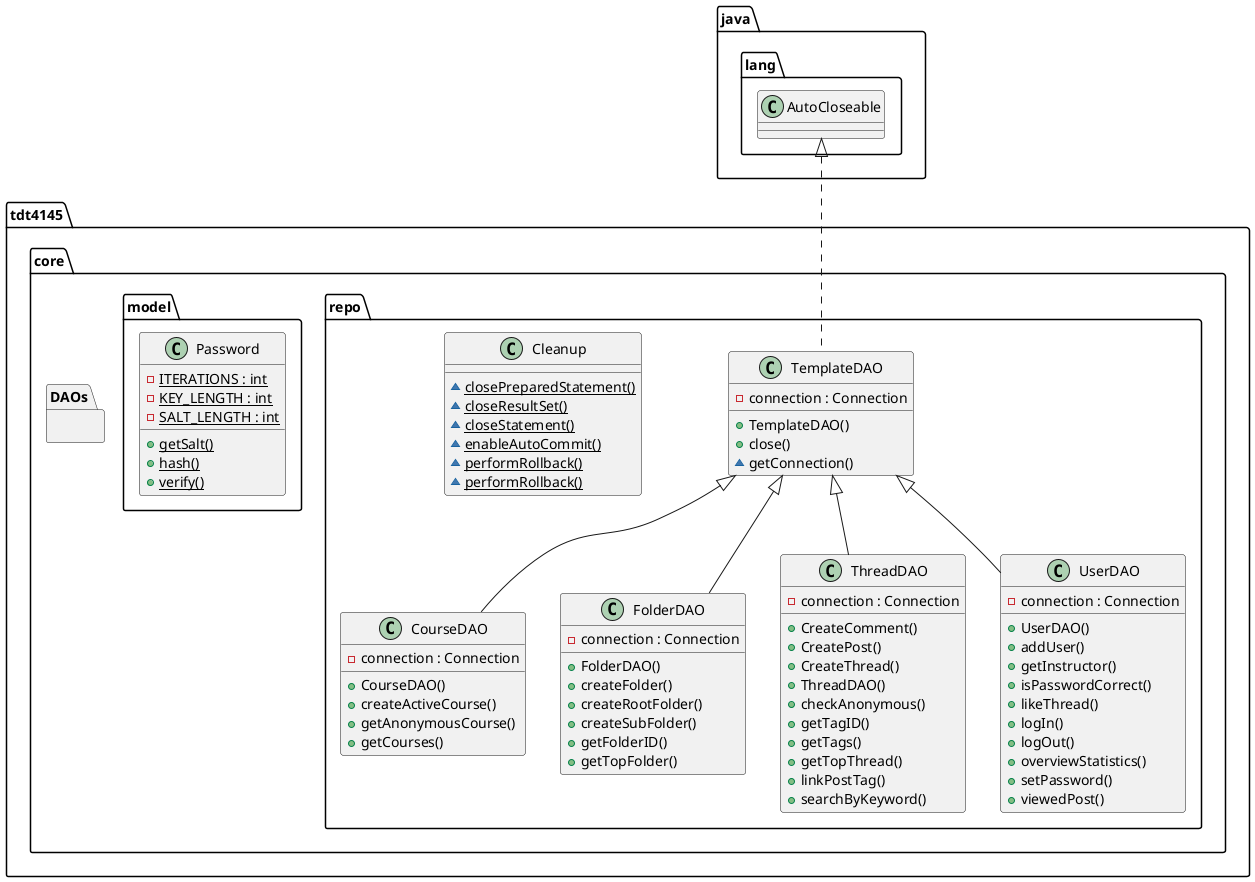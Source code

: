 @startuml
  namespace tdt4145.core {
      namespace DAOs {
        class tdt4145.core.repo.Cleanup {
            {static} ~ closePreparedStatement()
            {static} ~ closeResultSet()
            {static} ~ closeStatement()
            {static} ~ enableAutoCommit()
            {static} ~ performRollback()
            {static} ~ performRollback()
        }
      }
    }
    

    namespace tdt4145.core {
      namespace DAOs {
        class tdt4145.core.repo.CourseDAO {
            - connection : Connection
            + CourseDAO()
            + createActiveCourse()
            + getAnonymousCourse()
            + getCourses()
        }
      }
    }


    namespace tdt4145.core {
      namespace DAOs {
        class tdt4145.core.repo.FolderDAO {
            - connection : Connection
            + FolderDAO()
            + createFolder()
            + createRootFolder()
            + createSubFolder()
            + getFolderID()
            + getTopFolder()
        }
      }
    }


    namespace tdt4145.core {
      namespace DAOs {
        class tdt4145.core.model.Password {
            {static} - ITERATIONS : int
            {static} - KEY_LENGTH : int
            {static} - SALT_LENGTH : int
            {static} + getSalt()
            {static} + hash()
            {static} + verify()
        }
      }
    }


    namespace tdt4145.core {
      namespace DAOs {
        class tdt4145.core.repo.TemplateDAO {
            - connection : Connection
            + TemplateDAO()
            + close()
            ~ getConnection()
        }
      }
    }


    namespace tdt4145.core {
      namespace DAOs {
        class tdt4145.core.repo.ThreadDAO {
            - connection : Connection
            + CreateComment()
            + CreatePost()
            + CreateThread()
            + ThreadDAO()
            + checkAnonymous()
            + getTagID()
            + getTags()
            + getTopThread()
            + linkPostTag()
            + searchByKeyword()
        }
      }
    }


    namespace tdt4145.core {
      namespace DAOs {
        class tdt4145.core.repo.UserDAO {
            - connection : Connection
            + UserDAO()
            + addUser()
            + getInstructor()
            + isPasswordCorrect()
            + likeThread()
            + logIn()
            + logOut()
            + overviewStatistics()
            + setPassword()
            + viewedPost()
        }
      }
    }


    tdt4145.core.repo.CourseDAO -up-|> tdt4145.core.repo.TemplateDAO
    tdt4145.core.repo.FolderDAO -up-|> tdt4145.core.repo.TemplateDAO
    tdt4145.core.repo.TemplateDAO .up.|> java.lang.AutoCloseable
    tdt4145.core.repo.ThreadDAO -up-|> tdt4145.core.repo.TemplateDAO
    tdt4145.core.repo.UserDAO -up-|> tdt4145.core.repo.TemplateDAO
@enduml
